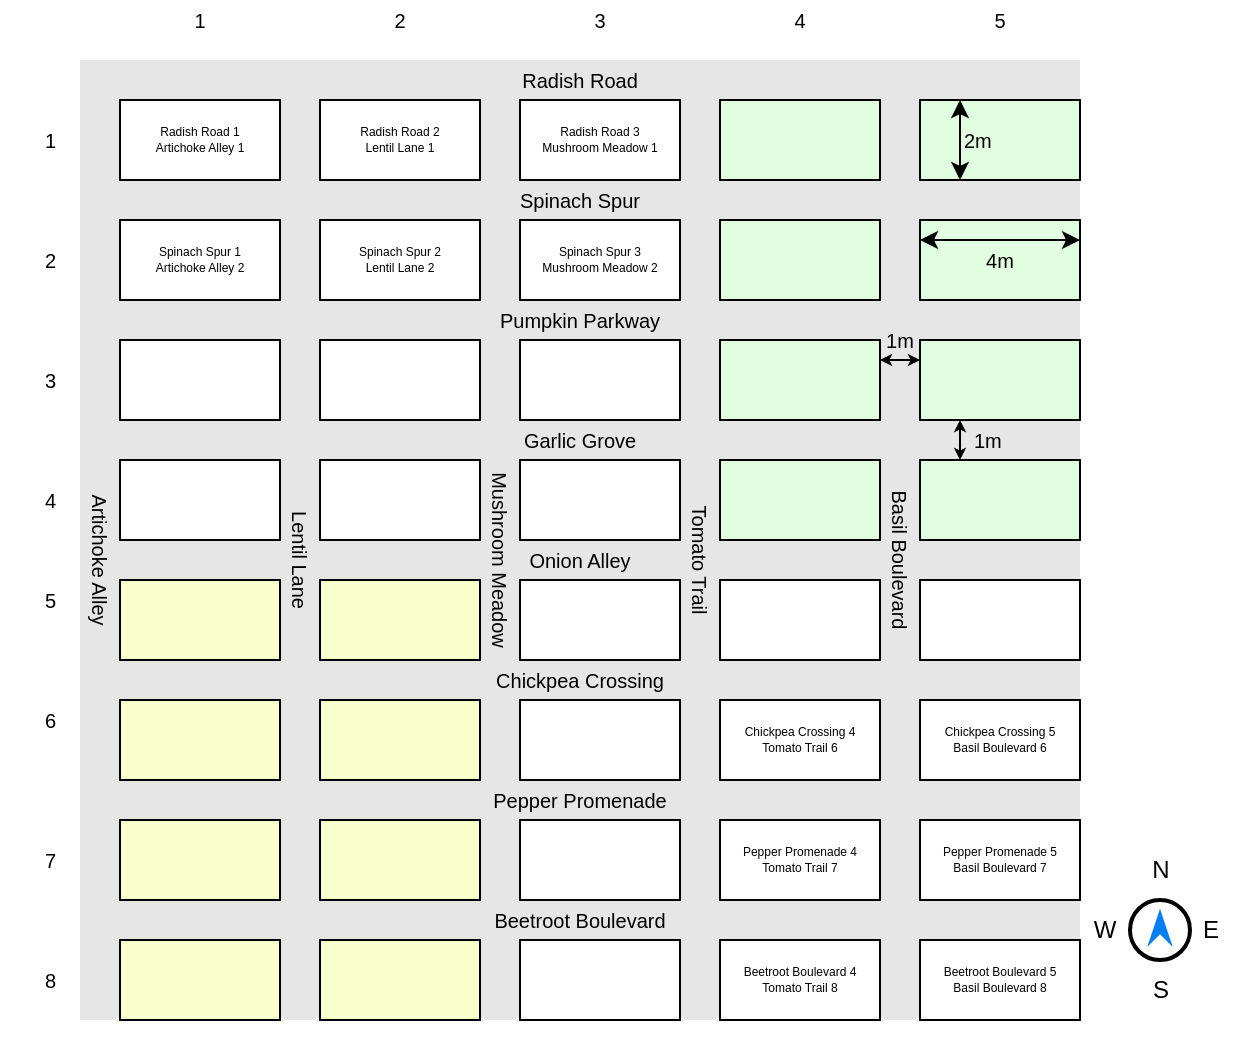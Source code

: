 <mxfile version="24.7.6">
  <diagram name="Page-1" id="nB5XLk16X9K5xAFEUF7w">
    <mxGraphModel dx="833" dy="742" grid="1" gridSize="10" guides="1" tooltips="1" connect="1" arrows="1" fold="1" page="1" pageScale="1" pageWidth="1169" pageHeight="827" math="0" shadow="0">
      <root>
        <mxCell id="0" />
        <mxCell id="1" parent="0" />
        <mxCell id="SSzirsHwd83_Kd0qUwTy-54" value="" style="rounded=0;whiteSpace=wrap;html=1;strokeColor=none;fillColor=#E6E6E6;" vertex="1" parent="1">
          <mxGeometry x="540" y="200" width="500" height="20" as="geometry" />
        </mxCell>
        <mxCell id="SSzirsHwd83_Kd0qUwTy-1" value="" style="html=1;verticalLabelPosition=bottom;align=center;labelBackgroundColor=#ffffff;verticalAlign=top;strokeWidth=2;strokeColor=#000000;shadow=0;dashed=0;shape=mxgraph.ios7.icons.location_2;rotation=-45;" vertex="1" parent="1">
          <mxGeometry x="1065" y="620" width="30" height="30" as="geometry" />
        </mxCell>
        <mxCell id="SSzirsHwd83_Kd0qUwTy-2" value="N" style="text;html=1;align=center;verticalAlign=middle;whiteSpace=wrap;rounded=0;" vertex="1" parent="1">
          <mxGeometry x="1067.5" y="590" width="25" height="30" as="geometry" />
        </mxCell>
        <mxCell id="SSzirsHwd83_Kd0qUwTy-3" value="E" style="text;html=1;align=center;verticalAlign=middle;whiteSpace=wrap;rounded=0;" vertex="1" parent="1">
          <mxGeometry x="1092.5" y="620" width="25" height="30" as="geometry" />
        </mxCell>
        <mxCell id="SSzirsHwd83_Kd0qUwTy-4" value="S" style="text;html=1;align=center;verticalAlign=middle;whiteSpace=wrap;rounded=0;" vertex="1" parent="1">
          <mxGeometry x="1067.5" y="650" width="25" height="30" as="geometry" />
        </mxCell>
        <mxCell id="SSzirsHwd83_Kd0qUwTy-5" value="W" style="text;html=1;align=center;verticalAlign=middle;whiteSpace=wrap;rounded=0;" vertex="1" parent="1">
          <mxGeometry x="1040" y="620" width="25" height="30" as="geometry" />
        </mxCell>
        <mxCell id="SSzirsHwd83_Kd0qUwTy-55" value="" style="rounded=0;whiteSpace=wrap;html=1;strokeColor=none;fillColor=#E6E6E6;" vertex="1" parent="1">
          <mxGeometry x="540" y="260" width="500" height="20" as="geometry" />
        </mxCell>
        <mxCell id="SSzirsHwd83_Kd0qUwTy-56" value="" style="rounded=0;whiteSpace=wrap;html=1;strokeColor=none;fillColor=#E6E6E6;" vertex="1" parent="1">
          <mxGeometry x="540" y="320" width="500" height="20" as="geometry" />
        </mxCell>
        <mxCell id="SSzirsHwd83_Kd0qUwTy-57" value="" style="rounded=0;whiteSpace=wrap;html=1;strokeColor=none;fillColor=#E6E6E6;" vertex="1" parent="1">
          <mxGeometry x="540" y="500" width="500" height="20" as="geometry" />
        </mxCell>
        <mxCell id="SSzirsHwd83_Kd0qUwTy-58" value="" style="rounded=0;whiteSpace=wrap;html=1;strokeColor=none;fillColor=#E6E6E6;" vertex="1" parent="1">
          <mxGeometry x="540" y="440" width="500" height="20" as="geometry" />
        </mxCell>
        <mxCell id="SSzirsHwd83_Kd0qUwTy-59" value="" style="rounded=0;whiteSpace=wrap;html=1;strokeColor=none;fillColor=#E6E6E6;" vertex="1" parent="1">
          <mxGeometry x="540" y="380" width="500" height="20" as="geometry" />
        </mxCell>
        <mxCell id="SSzirsHwd83_Kd0qUwTy-61" value="" style="rounded=0;whiteSpace=wrap;html=1;strokeColor=none;fillColor=#E6E6E6;" vertex="1" parent="1">
          <mxGeometry x="540" y="620" width="500" height="20" as="geometry" />
        </mxCell>
        <mxCell id="SSzirsHwd83_Kd0qUwTy-62" value="" style="rounded=0;whiteSpace=wrap;html=1;strokeColor=none;fillColor=#E6E6E6;" vertex="1" parent="1">
          <mxGeometry x="540" y="560" width="500" height="20" as="geometry" />
        </mxCell>
        <mxCell id="SSzirsHwd83_Kd0qUwTy-63" value="" style="rounded=0;whiteSpace=wrap;html=1;strokeColor=none;fillColor=#E6E6E6;" vertex="1" parent="1">
          <mxGeometry x="640" y="220" width="20" height="460" as="geometry" />
        </mxCell>
        <mxCell id="SSzirsHwd83_Kd0qUwTy-64" value="" style="rounded=0;whiteSpace=wrap;html=1;strokeColor=none;fillColor=#E6E6E6;" vertex="1" parent="1">
          <mxGeometry x="540" y="220" width="20" height="460" as="geometry" />
        </mxCell>
        <mxCell id="SSzirsHwd83_Kd0qUwTy-65" value="" style="rounded=0;whiteSpace=wrap;html=1;strokeColor=none;fillColor=#E6E6E6;" vertex="1" parent="1">
          <mxGeometry x="740" y="220" width="20" height="460" as="geometry" />
        </mxCell>
        <mxCell id="SSzirsHwd83_Kd0qUwTy-66" value="" style="rounded=0;whiteSpace=wrap;html=1;strokeColor=none;fillColor=#E6E6E6;" vertex="1" parent="1">
          <mxGeometry x="840" y="220" width="20" height="460" as="geometry" />
        </mxCell>
        <mxCell id="SSzirsHwd83_Kd0qUwTy-67" value="" style="rounded=0;whiteSpace=wrap;html=1;strokeColor=none;fillColor=#E6E6E6;" vertex="1" parent="1">
          <mxGeometry x="940" y="220" width="20" height="460" as="geometry" />
        </mxCell>
        <mxCell id="SSzirsHwd83_Kd0qUwTy-6" value="" style="rounded=0;whiteSpace=wrap;html=1;" vertex="1" parent="1">
          <mxGeometry x="560" y="220" width="80" height="40" as="geometry" />
        </mxCell>
        <mxCell id="SSzirsHwd83_Kd0qUwTy-7" value="" style="rounded=0;whiteSpace=wrap;html=1;" vertex="1" parent="1">
          <mxGeometry x="660" y="220" width="80" height="40" as="geometry" />
        </mxCell>
        <mxCell id="SSzirsHwd83_Kd0qUwTy-8" value="" style="rounded=0;whiteSpace=wrap;html=1;" vertex="1" parent="1">
          <mxGeometry x="760" y="220" width="80" height="40" as="geometry" />
        </mxCell>
        <mxCell id="SSzirsHwd83_Kd0qUwTy-9" value="" style="rounded=0;whiteSpace=wrap;html=1;fillColor=#e1ffe0;" vertex="1" parent="1">
          <mxGeometry x="860" y="220" width="80" height="40" as="geometry" />
        </mxCell>
        <mxCell id="SSzirsHwd83_Kd0qUwTy-10" value="" style="rounded=0;whiteSpace=wrap;html=1;fillColor=#e1ffe0;" vertex="1" parent="1">
          <mxGeometry x="960" y="220" width="80" height="40" as="geometry" />
        </mxCell>
        <mxCell id="SSzirsHwd83_Kd0qUwTy-11" value="" style="rounded=0;whiteSpace=wrap;html=1;" vertex="1" parent="1">
          <mxGeometry x="560" y="280" width="80" height="40" as="geometry" />
        </mxCell>
        <mxCell id="SSzirsHwd83_Kd0qUwTy-12" value="" style="rounded=0;whiteSpace=wrap;html=1;" vertex="1" parent="1">
          <mxGeometry x="660" y="280" width="80" height="40" as="geometry" />
        </mxCell>
        <mxCell id="SSzirsHwd83_Kd0qUwTy-13" value="" style="rounded=0;whiteSpace=wrap;html=1;" vertex="1" parent="1">
          <mxGeometry x="760" y="280" width="80" height="40" as="geometry" />
        </mxCell>
        <mxCell id="SSzirsHwd83_Kd0qUwTy-14" value="" style="rounded=0;whiteSpace=wrap;html=1;fillColor=#e1ffe0;" vertex="1" parent="1">
          <mxGeometry x="860" y="280" width="80" height="40" as="geometry" />
        </mxCell>
        <mxCell id="SSzirsHwd83_Kd0qUwTy-15" value="" style="rounded=0;whiteSpace=wrap;html=1;fillColor=#e1ffe0;" vertex="1" parent="1">
          <mxGeometry x="960" y="280" width="80" height="40" as="geometry" />
        </mxCell>
        <mxCell id="SSzirsHwd83_Kd0qUwTy-24" value="" style="rounded=0;whiteSpace=wrap;html=1;" vertex="1" parent="1">
          <mxGeometry x="560" y="340" width="80" height="40" as="geometry" />
        </mxCell>
        <mxCell id="SSzirsHwd83_Kd0qUwTy-25" value="" style="rounded=0;whiteSpace=wrap;html=1;" vertex="1" parent="1">
          <mxGeometry x="660" y="340" width="80" height="40" as="geometry" />
        </mxCell>
        <mxCell id="SSzirsHwd83_Kd0qUwTy-26" value="" style="rounded=0;whiteSpace=wrap;html=1;" vertex="1" parent="1">
          <mxGeometry x="760" y="340" width="80" height="40" as="geometry" />
        </mxCell>
        <mxCell id="SSzirsHwd83_Kd0qUwTy-27" value="" style="rounded=0;whiteSpace=wrap;html=1;fillColor=#e1ffe0;" vertex="1" parent="1">
          <mxGeometry x="860" y="340" width="80" height="40" as="geometry" />
        </mxCell>
        <mxCell id="SSzirsHwd83_Kd0qUwTy-28" value="" style="rounded=0;whiteSpace=wrap;html=1;fillColor=#e1ffe0;" vertex="1" parent="1">
          <mxGeometry x="960" y="340" width="80" height="40" as="geometry" />
        </mxCell>
        <mxCell id="SSzirsHwd83_Kd0qUwTy-29" value="" style="rounded=0;whiteSpace=wrap;html=1;" vertex="1" parent="1">
          <mxGeometry x="560" y="400" width="80" height="40" as="geometry" />
        </mxCell>
        <mxCell id="SSzirsHwd83_Kd0qUwTy-30" value="" style="rounded=0;whiteSpace=wrap;html=1;" vertex="1" parent="1">
          <mxGeometry x="660" y="400" width="80" height="40" as="geometry" />
        </mxCell>
        <mxCell id="SSzirsHwd83_Kd0qUwTy-31" value="" style="rounded=0;whiteSpace=wrap;html=1;" vertex="1" parent="1">
          <mxGeometry x="760" y="400" width="80" height="40" as="geometry" />
        </mxCell>
        <mxCell id="SSzirsHwd83_Kd0qUwTy-32" value="" style="rounded=0;whiteSpace=wrap;html=1;fillColor=#e1ffe0;" vertex="1" parent="1">
          <mxGeometry x="860" y="400" width="80" height="40" as="geometry" />
        </mxCell>
        <mxCell id="SSzirsHwd83_Kd0qUwTy-33" value="" style="rounded=0;whiteSpace=wrap;html=1;fillColor=#e1ffe0;" vertex="1" parent="1">
          <mxGeometry x="960" y="400" width="80" height="40" as="geometry" />
        </mxCell>
        <mxCell id="SSzirsHwd83_Kd0qUwTy-34" value="" style="rounded=0;whiteSpace=wrap;html=1;fillColor=#f9ffcc;" vertex="1" parent="1">
          <mxGeometry x="560" y="460" width="80" height="40" as="geometry" />
        </mxCell>
        <mxCell id="SSzirsHwd83_Kd0qUwTy-35" value="" style="rounded=0;whiteSpace=wrap;html=1;fillColor=#f9ffcc;" vertex="1" parent="1">
          <mxGeometry x="660" y="460" width="80" height="40" as="geometry" />
        </mxCell>
        <mxCell id="SSzirsHwd83_Kd0qUwTy-36" value="" style="rounded=0;whiteSpace=wrap;html=1;" vertex="1" parent="1">
          <mxGeometry x="760" y="460" width="80" height="40" as="geometry" />
        </mxCell>
        <mxCell id="SSzirsHwd83_Kd0qUwTy-37" value="" style="rounded=0;whiteSpace=wrap;html=1;" vertex="1" parent="1">
          <mxGeometry x="860" y="460" width="80" height="40" as="geometry" />
        </mxCell>
        <mxCell id="SSzirsHwd83_Kd0qUwTy-38" value="" style="rounded=0;whiteSpace=wrap;html=1;" vertex="1" parent="1">
          <mxGeometry x="960" y="460" width="80" height="40" as="geometry" />
        </mxCell>
        <mxCell id="SSzirsHwd83_Kd0qUwTy-39" value="" style="rounded=0;whiteSpace=wrap;html=1;fillColor=#f9ffcc;" vertex="1" parent="1">
          <mxGeometry x="560" y="520" width="80" height="40" as="geometry" />
        </mxCell>
        <mxCell id="SSzirsHwd83_Kd0qUwTy-40" value="" style="rounded=0;whiteSpace=wrap;html=1;fillColor=#f9ffcc;" vertex="1" parent="1">
          <mxGeometry x="660" y="520" width="80" height="40" as="geometry" />
        </mxCell>
        <mxCell id="SSzirsHwd83_Kd0qUwTy-41" value="" style="rounded=0;whiteSpace=wrap;html=1;" vertex="1" parent="1">
          <mxGeometry x="760" y="520" width="80" height="40" as="geometry" />
        </mxCell>
        <mxCell id="SSzirsHwd83_Kd0qUwTy-42" value="" style="rounded=0;whiteSpace=wrap;html=1;" vertex="1" parent="1">
          <mxGeometry x="860" y="520" width="80" height="40" as="geometry" />
        </mxCell>
        <mxCell id="SSzirsHwd83_Kd0qUwTy-43" value="" style="rounded=0;whiteSpace=wrap;html=1;" vertex="1" parent="1">
          <mxGeometry x="960" y="520" width="80" height="40" as="geometry" />
        </mxCell>
        <mxCell id="SSzirsHwd83_Kd0qUwTy-44" value="" style="rounded=0;whiteSpace=wrap;html=1;fillColor=#f9ffcc;" vertex="1" parent="1">
          <mxGeometry x="560" y="580" width="80" height="40" as="geometry" />
        </mxCell>
        <mxCell id="SSzirsHwd83_Kd0qUwTy-45" value="" style="rounded=0;whiteSpace=wrap;html=1;fillColor=#f9ffcc;" vertex="1" parent="1">
          <mxGeometry x="660" y="580" width="80" height="40" as="geometry" />
        </mxCell>
        <mxCell id="SSzirsHwd83_Kd0qUwTy-46" value="" style="rounded=0;whiteSpace=wrap;html=1;" vertex="1" parent="1">
          <mxGeometry x="760" y="580" width="80" height="40" as="geometry" />
        </mxCell>
        <mxCell id="SSzirsHwd83_Kd0qUwTy-47" value="" style="rounded=0;whiteSpace=wrap;html=1;" vertex="1" parent="1">
          <mxGeometry x="860" y="580" width="80" height="40" as="geometry" />
        </mxCell>
        <mxCell id="SSzirsHwd83_Kd0qUwTy-48" value="" style="rounded=0;whiteSpace=wrap;html=1;" vertex="1" parent="1">
          <mxGeometry x="960" y="580" width="80" height="40" as="geometry" />
        </mxCell>
        <mxCell id="SSzirsHwd83_Kd0qUwTy-49" value="" style="rounded=0;whiteSpace=wrap;html=1;fillColor=#f9ffcc;" vertex="1" parent="1">
          <mxGeometry x="560" y="640" width="80" height="40" as="geometry" />
        </mxCell>
        <mxCell id="SSzirsHwd83_Kd0qUwTy-50" value="" style="rounded=0;whiteSpace=wrap;html=1;fillColor=#f9ffcc;" vertex="1" parent="1">
          <mxGeometry x="660" y="640" width="80" height="40" as="geometry" />
        </mxCell>
        <mxCell id="SSzirsHwd83_Kd0qUwTy-51" value="" style="rounded=0;whiteSpace=wrap;html=1;" vertex="1" parent="1">
          <mxGeometry x="760" y="640" width="80" height="40" as="geometry" />
        </mxCell>
        <mxCell id="SSzirsHwd83_Kd0qUwTy-52" value="" style="rounded=0;whiteSpace=wrap;html=1;" vertex="1" parent="1">
          <mxGeometry x="860" y="640" width="80" height="40" as="geometry" />
        </mxCell>
        <mxCell id="SSzirsHwd83_Kd0qUwTy-53" value="" style="rounded=0;whiteSpace=wrap;html=1;" vertex="1" parent="1">
          <mxGeometry x="960" y="640" width="80" height="40" as="geometry" />
        </mxCell>
        <mxCell id="SSzirsHwd83_Kd0qUwTy-69" value="Radish Road" style="text;html=1;align=center;verticalAlign=middle;whiteSpace=wrap;rounded=0;fontSize=10;" vertex="1" parent="1">
          <mxGeometry x="540" y="200" width="500" height="20" as="geometry" />
        </mxCell>
        <mxCell id="SSzirsHwd83_Kd0qUwTy-70" value="Spinach Spur" style="text;html=1;align=center;verticalAlign=middle;whiteSpace=wrap;rounded=0;fontSize=10;" vertex="1" parent="1">
          <mxGeometry x="540" y="260" width="500" height="20" as="geometry" />
        </mxCell>
        <mxCell id="SSzirsHwd83_Kd0qUwTy-71" value="Garlic Grove" style="text;html=1;align=center;verticalAlign=middle;whiteSpace=wrap;rounded=0;fontSize=10;" vertex="1" parent="1">
          <mxGeometry x="540" y="380" width="500" height="20" as="geometry" />
        </mxCell>
        <mxCell id="SSzirsHwd83_Kd0qUwTy-72" value="Pumpkin Parkway" style="text;html=1;align=center;verticalAlign=middle;whiteSpace=wrap;rounded=0;fontSize=10;" vertex="1" parent="1">
          <mxGeometry x="540" y="320" width="500" height="20" as="geometry" />
        </mxCell>
        <mxCell id="SSzirsHwd83_Kd0qUwTy-73" value="Onion Alley" style="text;html=1;align=center;verticalAlign=middle;whiteSpace=wrap;rounded=0;fontSize=10;" vertex="1" parent="1">
          <mxGeometry x="540" y="440" width="500" height="20" as="geometry" />
        </mxCell>
        <mxCell id="SSzirsHwd83_Kd0qUwTy-74" value="Chickpea Crossing" style="text;html=1;align=center;verticalAlign=middle;whiteSpace=wrap;rounded=0;fontSize=10;" vertex="1" parent="1">
          <mxGeometry x="540" y="500" width="500" height="20" as="geometry" />
        </mxCell>
        <mxCell id="SSzirsHwd83_Kd0qUwTy-75" value="Pepper Promenade" style="text;html=1;align=center;verticalAlign=middle;whiteSpace=wrap;rounded=0;fontSize=10;" vertex="1" parent="1">
          <mxGeometry x="540" y="560" width="500" height="20" as="geometry" />
        </mxCell>
        <mxCell id="SSzirsHwd83_Kd0qUwTy-76" value="Beetroot Boulevard" style="text;html=1;align=center;verticalAlign=middle;whiteSpace=wrap;rounded=0;fontSize=10;" vertex="1" parent="1">
          <mxGeometry x="540" y="620" width="500" height="20" as="geometry" />
        </mxCell>
        <mxCell id="SSzirsHwd83_Kd0qUwTy-79" value="Artichoke Alley" style="text;html=1;align=center;verticalAlign=middle;whiteSpace=wrap;rounded=0;fontSize=10;rotation=90;" vertex="1" parent="1">
          <mxGeometry x="300" y="440" width="500" height="20" as="geometry" />
        </mxCell>
        <mxCell id="SSzirsHwd83_Kd0qUwTy-80" value="Lentil Lane" style="text;html=1;align=center;verticalAlign=middle;whiteSpace=wrap;rounded=0;fontSize=10;rotation=90;" vertex="1" parent="1">
          <mxGeometry x="400" y="440" width="500" height="20" as="geometry" />
        </mxCell>
        <mxCell id="SSzirsHwd83_Kd0qUwTy-81" value="Mushroom Meadow" style="text;html=1;align=center;verticalAlign=middle;whiteSpace=wrap;rounded=0;fontSize=10;rotation=90;" vertex="1" parent="1">
          <mxGeometry x="500" y="440" width="500" height="20" as="geometry" />
        </mxCell>
        <mxCell id="SSzirsHwd83_Kd0qUwTy-82" value="Tomato Trail" style="text;html=1;align=center;verticalAlign=middle;whiteSpace=wrap;rounded=0;fontSize=10;rotation=90;" vertex="1" parent="1">
          <mxGeometry x="600" y="440" width="500" height="20" as="geometry" />
        </mxCell>
        <mxCell id="SSzirsHwd83_Kd0qUwTy-84" value="Basil Boulevard" style="text;html=1;align=center;verticalAlign=middle;whiteSpace=wrap;rounded=0;fontSize=10;rotation=90;" vertex="1" parent="1">
          <mxGeometry x="700" y="440" width="500" height="20" as="geometry" />
        </mxCell>
        <mxCell id="SSzirsHwd83_Kd0qUwTy-85" value="" style="endArrow=classic;startArrow=classic;html=1;rounded=0;entryX=0.25;entryY=0;entryDx=0;entryDy=0;exitX=0.25;exitY=1;exitDx=0;exitDy=0;" edge="1" parent="1" source="SSzirsHwd83_Kd0qUwTy-10" target="SSzirsHwd83_Kd0qUwTy-10">
          <mxGeometry width="50" height="50" relative="1" as="geometry">
            <mxPoint x="960" y="140" as="sourcePoint" />
            <mxPoint x="975" y="220" as="targetPoint" />
          </mxGeometry>
        </mxCell>
        <mxCell id="SSzirsHwd83_Kd0qUwTy-86" value="2m" style="text;html=1;align=left;verticalAlign=middle;whiteSpace=wrap;rounded=0;fontSize=10;" vertex="1" parent="1">
          <mxGeometry x="980" y="230" width="30" height="20" as="geometry" />
        </mxCell>
        <mxCell id="SSzirsHwd83_Kd0qUwTy-87" value="" style="endArrow=classic;startArrow=classic;html=1;rounded=0;entryX=1;entryY=0.25;entryDx=0;entryDy=0;exitX=0;exitY=0.25;exitDx=0;exitDy=0;" edge="1" parent="1" source="SSzirsHwd83_Kd0qUwTy-15" target="SSzirsHwd83_Kd0qUwTy-15">
          <mxGeometry width="50" height="50" relative="1" as="geometry">
            <mxPoint x="990" y="270" as="sourcePoint" />
            <mxPoint x="990" y="230" as="targetPoint" />
          </mxGeometry>
        </mxCell>
        <mxCell id="SSzirsHwd83_Kd0qUwTy-88" value="4m" style="text;html=1;align=center;verticalAlign=middle;whiteSpace=wrap;rounded=0;fontSize=10;" vertex="1" parent="1">
          <mxGeometry x="985" y="290" width="30" height="20" as="geometry" />
        </mxCell>
        <mxCell id="SSzirsHwd83_Kd0qUwTy-91" value="" style="endArrow=classic;startArrow=classic;html=1;rounded=0;entryX=0.3;entryY=0;entryDx=0;entryDy=0;entryPerimeter=0;exitX=1;exitY=0.25;exitDx=0;exitDy=0;strokeWidth=1;endSize=3;startSize=3;" edge="1" parent="1" source="SSzirsHwd83_Kd0qUwTy-27" target="SSzirsHwd83_Kd0qUwTy-84">
          <mxGeometry width="50" height="50" relative="1" as="geometry">
            <mxPoint x="900" y="390" as="sourcePoint" />
            <mxPoint x="950" y="340" as="targetPoint" />
          </mxGeometry>
        </mxCell>
        <mxCell id="SSzirsHwd83_Kd0qUwTy-93" value="1m" style="text;html=1;align=center;verticalAlign=middle;whiteSpace=wrap;rounded=0;fontSize=10;" vertex="1" parent="1">
          <mxGeometry x="935" y="330" width="30" height="20" as="geometry" />
        </mxCell>
        <mxCell id="SSzirsHwd83_Kd0qUwTy-94" value="" style="endArrow=classic;startArrow=classic;html=1;rounded=0;entryX=0.25;entryY=1;entryDx=0;entryDy=0;exitX=0.25;exitY=0;exitDx=0;exitDy=0;endSize=3;startSize=3;" edge="1" parent="1" source="SSzirsHwd83_Kd0qUwTy-33" target="SSzirsHwd83_Kd0qUwTy-28">
          <mxGeometry width="50" height="50" relative="1" as="geometry">
            <mxPoint x="990" y="270" as="sourcePoint" />
            <mxPoint x="990" y="230" as="targetPoint" />
          </mxGeometry>
        </mxCell>
        <mxCell id="SSzirsHwd83_Kd0qUwTy-95" value="1m" style="text;html=1;align=left;verticalAlign=middle;whiteSpace=wrap;rounded=0;fontSize=10;" vertex="1" parent="1">
          <mxGeometry x="985" y="380" width="30" height="20" as="geometry" />
        </mxCell>
        <mxCell id="SSzirsHwd83_Kd0qUwTy-98" value="Radish Road 1&lt;div&gt;Artichoke Alley 1&lt;/div&gt;" style="text;html=1;align=center;verticalAlign=middle;whiteSpace=wrap;rounded=0;fontSize=6;spacingLeft=0;" vertex="1" parent="1">
          <mxGeometry x="560" y="220" width="80" height="40" as="geometry" />
        </mxCell>
        <mxCell id="SSzirsHwd83_Kd0qUwTy-100" value="Radish Road 2&lt;div&gt;Lentil Lane 1&lt;/div&gt;" style="text;html=1;align=center;verticalAlign=middle;whiteSpace=wrap;rounded=0;fontSize=6;spacingLeft=0;" vertex="1" parent="1">
          <mxGeometry x="660" y="220" width="80" height="40" as="geometry" />
        </mxCell>
        <mxCell id="SSzirsHwd83_Kd0qUwTy-101" value="Radish Road 3&lt;div&gt;Mushroom Meadow 1&lt;/div&gt;" style="text;html=1;align=center;verticalAlign=middle;whiteSpace=wrap;rounded=0;fontSize=6;spacingLeft=0;" vertex="1" parent="1">
          <mxGeometry x="760" y="220" width="80" height="40" as="geometry" />
        </mxCell>
        <mxCell id="SSzirsHwd83_Kd0qUwTy-102" value="Spinach Spur 1&lt;div&gt;Artichoke Alley 2&lt;/div&gt;" style="text;html=1;align=center;verticalAlign=middle;whiteSpace=wrap;rounded=0;fontSize=6;spacingLeft=0;" vertex="1" parent="1">
          <mxGeometry x="560" y="280" width="80" height="40" as="geometry" />
        </mxCell>
        <mxCell id="SSzirsHwd83_Kd0qUwTy-103" value="Spinach Spur 2&lt;div&gt;Lentil Lane 2&lt;/div&gt;" style="text;html=1;align=center;verticalAlign=middle;whiteSpace=wrap;rounded=0;fontSize=6;spacingLeft=0;" vertex="1" parent="1">
          <mxGeometry x="660" y="280" width="80" height="40" as="geometry" />
        </mxCell>
        <mxCell id="SSzirsHwd83_Kd0qUwTy-104" value="Spinach Spur 3&lt;div&gt;Mushroom Meadow 2&lt;/div&gt;" style="text;html=1;align=center;verticalAlign=middle;whiteSpace=wrap;rounded=0;fontSize=6;spacingLeft=0;" vertex="1" parent="1">
          <mxGeometry x="760" y="280" width="80" height="40" as="geometry" />
        </mxCell>
        <mxCell id="SSzirsHwd83_Kd0qUwTy-105" value="Beetroot Boulevard 5&lt;div&gt;Basil Boulevard 8&lt;/div&gt;" style="text;html=1;align=center;verticalAlign=middle;whiteSpace=wrap;rounded=0;fontSize=6;spacingLeft=0;" vertex="1" parent="1">
          <mxGeometry x="960" y="640" width="80" height="40" as="geometry" />
        </mxCell>
        <mxCell id="SSzirsHwd83_Kd0qUwTy-106" value="Pepper Promenade 5&lt;div&gt;Basil Boulevard 7&lt;/div&gt;" style="text;html=1;align=center;verticalAlign=middle;whiteSpace=wrap;rounded=0;fontSize=6;spacingLeft=0;" vertex="1" parent="1">
          <mxGeometry x="960" y="580" width="80" height="40" as="geometry" />
        </mxCell>
        <mxCell id="SSzirsHwd83_Kd0qUwTy-107" value="Chickpea Crossing 5&lt;div&gt;Basil Boulevard 6&lt;/div&gt;" style="text;html=1;align=center;verticalAlign=middle;whiteSpace=wrap;rounded=0;fontSize=6;spacingLeft=0;" vertex="1" parent="1">
          <mxGeometry x="960" y="520" width="80" height="40" as="geometry" />
        </mxCell>
        <mxCell id="SSzirsHwd83_Kd0qUwTy-108" value="Chickpea Crossing 4&lt;div&gt;Tomato Trail 6&lt;/div&gt;" style="text;html=1;align=center;verticalAlign=middle;whiteSpace=wrap;rounded=0;fontSize=6;spacingLeft=0;" vertex="1" parent="1">
          <mxGeometry x="860" y="520" width="80" height="40" as="geometry" />
        </mxCell>
        <mxCell id="SSzirsHwd83_Kd0qUwTy-109" value="Pepper Promenade 4&lt;div&gt;Tomato Trail 7&lt;/div&gt;" style="text;html=1;align=center;verticalAlign=middle;whiteSpace=wrap;rounded=0;fontSize=6;spacingLeft=0;" vertex="1" parent="1">
          <mxGeometry x="860" y="580" width="80" height="40" as="geometry" />
        </mxCell>
        <mxCell id="SSzirsHwd83_Kd0qUwTy-110" value="Beetroot Boulevard 4&lt;div&gt;Tomato Trail 8&lt;/div&gt;" style="text;html=1;align=center;verticalAlign=middle;whiteSpace=wrap;rounded=0;fontSize=6;spacingLeft=0;" vertex="1" parent="1">
          <mxGeometry x="860" y="640" width="80" height="40" as="geometry" />
        </mxCell>
        <mxCell id="SSzirsHwd83_Kd0qUwTy-111" value="1" style="text;html=1;align=center;verticalAlign=middle;whiteSpace=wrap;rounded=0;fontSize=10;" vertex="1" parent="1">
          <mxGeometry x="560" y="170" width="80" height="20" as="geometry" />
        </mxCell>
        <mxCell id="SSzirsHwd83_Kd0qUwTy-112" value="2" style="text;html=1;align=center;verticalAlign=middle;whiteSpace=wrap;rounded=0;fontSize=10;" vertex="1" parent="1">
          <mxGeometry x="660" y="170" width="80" height="20" as="geometry" />
        </mxCell>
        <mxCell id="SSzirsHwd83_Kd0qUwTy-113" value="3" style="text;html=1;align=center;verticalAlign=middle;whiteSpace=wrap;rounded=0;fontSize=10;" vertex="1" parent="1">
          <mxGeometry x="760" y="170" width="80" height="20" as="geometry" />
        </mxCell>
        <mxCell id="SSzirsHwd83_Kd0qUwTy-114" value="4" style="text;html=1;align=center;verticalAlign=middle;whiteSpace=wrap;rounded=0;fontSize=10;" vertex="1" parent="1">
          <mxGeometry x="860" y="170" width="80" height="20" as="geometry" />
        </mxCell>
        <mxCell id="SSzirsHwd83_Kd0qUwTy-115" value="5" style="text;html=1;align=center;verticalAlign=middle;whiteSpace=wrap;rounded=0;fontSize=10;" vertex="1" parent="1">
          <mxGeometry x="960" y="170" width="80" height="20" as="geometry" />
        </mxCell>
        <mxCell id="SSzirsHwd83_Kd0qUwTy-116" value="1" style="text;html=1;align=right;verticalAlign=middle;whiteSpace=wrap;rounded=0;fontSize=10;" vertex="1" parent="1">
          <mxGeometry x="500" y="230" width="30" height="20" as="geometry" />
        </mxCell>
        <mxCell id="SSzirsHwd83_Kd0qUwTy-117" value="2" style="text;html=1;align=right;verticalAlign=middle;whiteSpace=wrap;rounded=0;fontSize=10;" vertex="1" parent="1">
          <mxGeometry x="500" y="290" width="30" height="20" as="geometry" />
        </mxCell>
        <mxCell id="SSzirsHwd83_Kd0qUwTy-118" value="4" style="text;html=1;align=right;verticalAlign=middle;whiteSpace=wrap;rounded=0;fontSize=10;" vertex="1" parent="1">
          <mxGeometry x="500" y="410" width="30" height="20" as="geometry" />
        </mxCell>
        <mxCell id="SSzirsHwd83_Kd0qUwTy-119" value="3" style="text;html=1;align=right;verticalAlign=middle;whiteSpace=wrap;rounded=0;fontSize=10;" vertex="1" parent="1">
          <mxGeometry x="500" y="350" width="30" height="20" as="geometry" />
        </mxCell>
        <mxCell id="SSzirsHwd83_Kd0qUwTy-120" value="6" style="text;html=1;align=right;verticalAlign=middle;whiteSpace=wrap;rounded=0;fontSize=10;" vertex="1" parent="1">
          <mxGeometry x="500" y="520" width="30" height="20" as="geometry" />
        </mxCell>
        <mxCell id="SSzirsHwd83_Kd0qUwTy-121" value="5" style="text;html=1;align=right;verticalAlign=middle;whiteSpace=wrap;rounded=0;fontSize=10;" vertex="1" parent="1">
          <mxGeometry x="500" y="460" width="30" height="20" as="geometry" />
        </mxCell>
        <mxCell id="SSzirsHwd83_Kd0qUwTy-122" value="8" style="text;html=1;align=right;verticalAlign=middle;whiteSpace=wrap;rounded=0;fontSize=10;" vertex="1" parent="1">
          <mxGeometry x="500" y="650" width="30" height="20" as="geometry" />
        </mxCell>
        <mxCell id="SSzirsHwd83_Kd0qUwTy-123" value="7" style="text;html=1;align=right;verticalAlign=middle;whiteSpace=wrap;rounded=0;fontSize=10;" vertex="1" parent="1">
          <mxGeometry x="500" y="590" width="30" height="20" as="geometry" />
        </mxCell>
      </root>
    </mxGraphModel>
  </diagram>
</mxfile>
